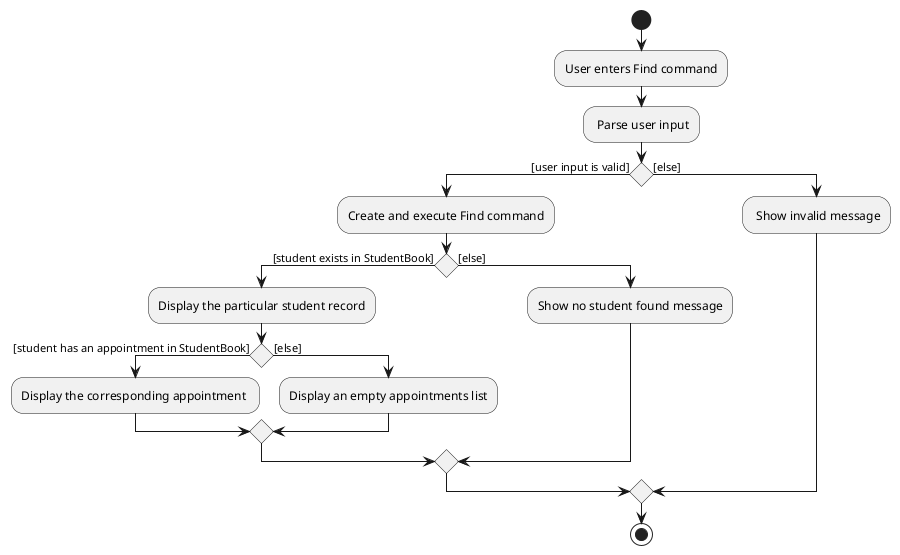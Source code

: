 @startuml
start
:User enters Find command;
: Parse user input;
'Since the beta syntax does not support placing the condition outside the
'diamond we place it as the true branch instead.

if () then ([user input is valid])
    :Create and execute Find command;
    if () then ([student exists in StudentBook])
        :Display the particular student record;
         if () then ([student has an appointment in StudentBook])
                :Display the corresponding appointment ;

         else ([else])
                :Display an empty appointments list;
         endif
    else ([else])
        :Show no student found message;

    endif

else ([else])
    : Show invalid message;
endif
stop
@enduml
